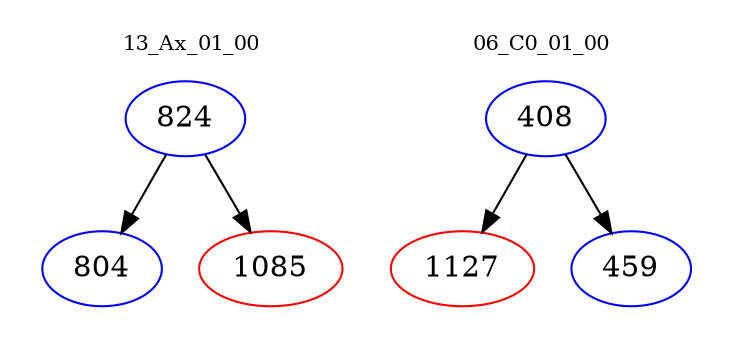 digraph{
subgraph cluster_0 {
color = white
label = "13_Ax_01_00";
fontsize=10;
T0_824 [label="824", color="blue"]
T0_824 -> T0_804 [color="black"]
T0_804 [label="804", color="blue"]
T0_824 -> T0_1085 [color="black"]
T0_1085 [label="1085", color="red"]
}
subgraph cluster_1 {
color = white
label = "06_C0_01_00";
fontsize=10;
T1_408 [label="408", color="blue"]
T1_408 -> T1_1127 [color="black"]
T1_1127 [label="1127", color="red"]
T1_408 -> T1_459 [color="black"]
T1_459 [label="459", color="blue"]
}
}
